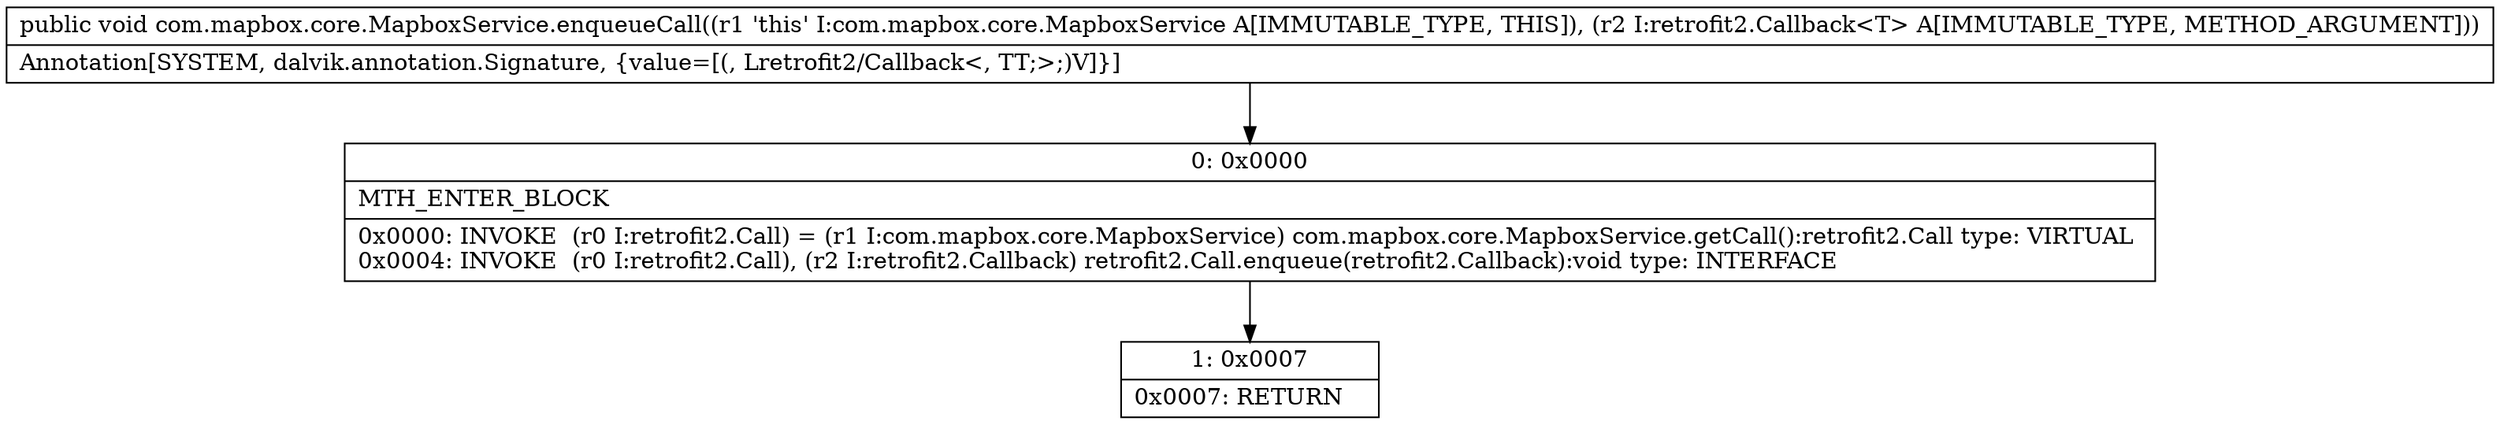 digraph "CFG forcom.mapbox.core.MapboxService.enqueueCall(Lretrofit2\/Callback;)V" {
Node_0 [shape=record,label="{0\:\ 0x0000|MTH_ENTER_BLOCK\l|0x0000: INVOKE  (r0 I:retrofit2.Call) = (r1 I:com.mapbox.core.MapboxService) com.mapbox.core.MapboxService.getCall():retrofit2.Call type: VIRTUAL \l0x0004: INVOKE  (r0 I:retrofit2.Call), (r2 I:retrofit2.Callback) retrofit2.Call.enqueue(retrofit2.Callback):void type: INTERFACE \l}"];
Node_1 [shape=record,label="{1\:\ 0x0007|0x0007: RETURN   \l}"];
MethodNode[shape=record,label="{public void com.mapbox.core.MapboxService.enqueueCall((r1 'this' I:com.mapbox.core.MapboxService A[IMMUTABLE_TYPE, THIS]), (r2 I:retrofit2.Callback\<T\> A[IMMUTABLE_TYPE, METHOD_ARGUMENT]))  | Annotation[SYSTEM, dalvik.annotation.Signature, \{value=[(, Lretrofit2\/Callback\<, TT;\>;)V]\}]\l}"];
MethodNode -> Node_0;
Node_0 -> Node_1;
}

